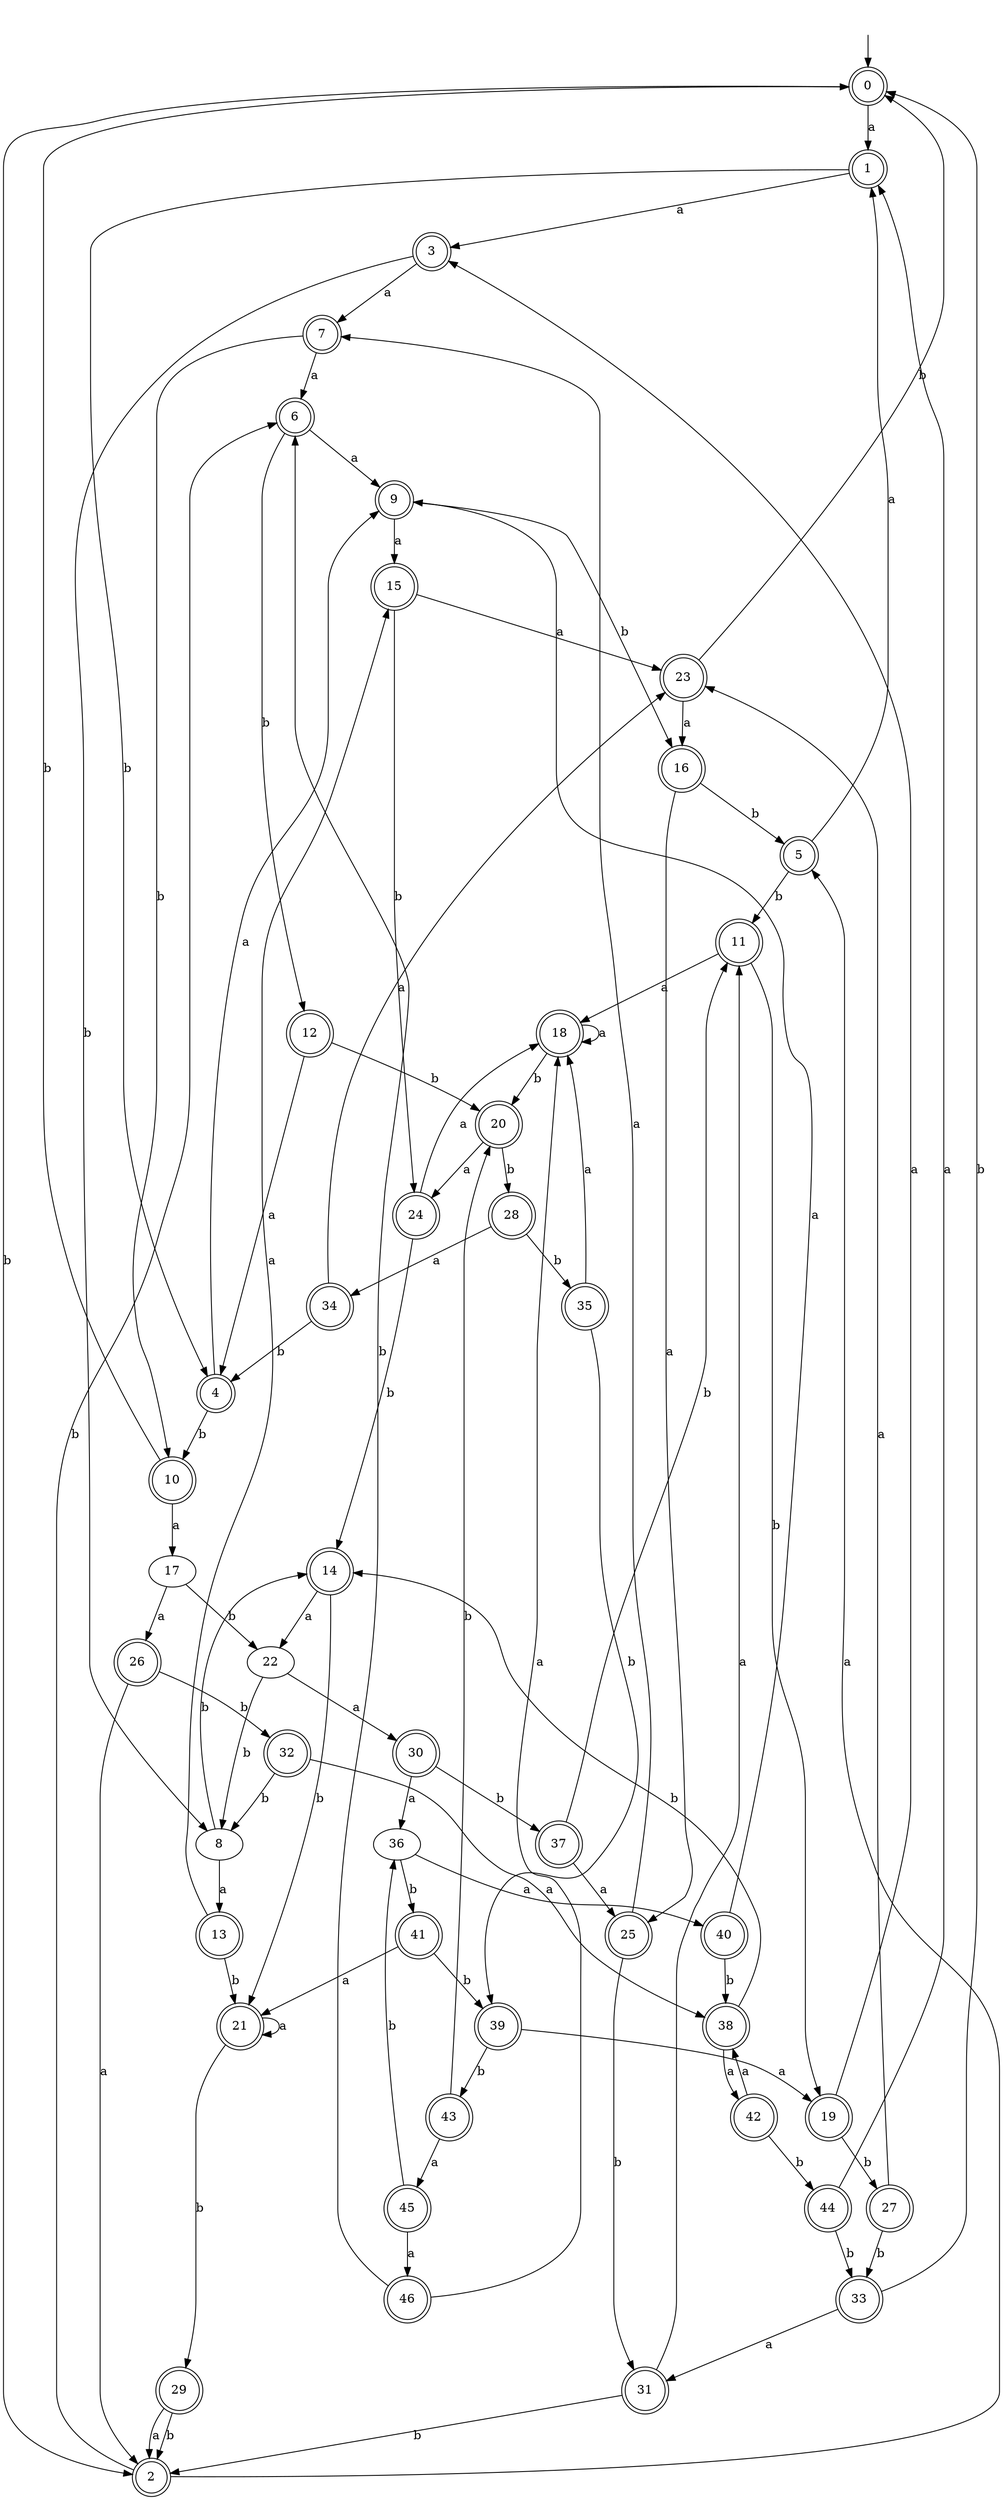 digraph RandomDFA {
  __start0 [label="", shape=none];
  __start0 -> 0 [label=""];
  0 [shape=circle] [shape=doublecircle]
  0 -> 1 [label="a"]
  0 -> 2 [label="b"]
  1 [shape=doublecircle]
  1 -> 3 [label="a"]
  1 -> 4 [label="b"]
  2 [shape=doublecircle]
  2 -> 5 [label="a"]
  2 -> 6 [label="b"]
  3 [shape=doublecircle]
  3 -> 7 [label="a"]
  3 -> 8 [label="b"]
  4 [shape=doublecircle]
  4 -> 9 [label="a"]
  4 -> 10 [label="b"]
  5 [shape=doublecircle]
  5 -> 1 [label="a"]
  5 -> 11 [label="b"]
  6 [shape=doublecircle]
  6 -> 9 [label="a"]
  6 -> 12 [label="b"]
  7 [shape=doublecircle]
  7 -> 6 [label="a"]
  7 -> 10 [label="b"]
  8
  8 -> 13 [label="a"]
  8 -> 14 [label="b"]
  9 [shape=doublecircle]
  9 -> 15 [label="a"]
  9 -> 16 [label="b"]
  10 [shape=doublecircle]
  10 -> 17 [label="a"]
  10 -> 0 [label="b"]
  11 [shape=doublecircle]
  11 -> 18 [label="a"]
  11 -> 19 [label="b"]
  12 [shape=doublecircle]
  12 -> 4 [label="a"]
  12 -> 20 [label="b"]
  13 [shape=doublecircle]
  13 -> 15 [label="a"]
  13 -> 21 [label="b"]
  14 [shape=doublecircle]
  14 -> 22 [label="a"]
  14 -> 21 [label="b"]
  15 [shape=doublecircle]
  15 -> 23 [label="a"]
  15 -> 24 [label="b"]
  16 [shape=doublecircle]
  16 -> 25 [label="a"]
  16 -> 5 [label="b"]
  17
  17 -> 26 [label="a"]
  17 -> 22 [label="b"]
  18 [shape=doublecircle]
  18 -> 18 [label="a"]
  18 -> 20 [label="b"]
  19 [shape=doublecircle]
  19 -> 3 [label="a"]
  19 -> 27 [label="b"]
  20 [shape=doublecircle]
  20 -> 24 [label="a"]
  20 -> 28 [label="b"]
  21 [shape=doublecircle]
  21 -> 21 [label="a"]
  21 -> 29 [label="b"]
  22
  22 -> 30 [label="a"]
  22 -> 8 [label="b"]
  23 [shape=doublecircle]
  23 -> 16 [label="a"]
  23 -> 0 [label="b"]
  24 [shape=doublecircle]
  24 -> 18 [label="a"]
  24 -> 14 [label="b"]
  25 [shape=doublecircle]
  25 -> 7 [label="a"]
  25 -> 31 [label="b"]
  26 [shape=doublecircle]
  26 -> 2 [label="a"]
  26 -> 32 [label="b"]
  27 [shape=doublecircle]
  27 -> 23 [label="a"]
  27 -> 33 [label="b"]
  28 [shape=doublecircle]
  28 -> 34 [label="a"]
  28 -> 35 [label="b"]
  29 [shape=doublecircle]
  29 -> 2 [label="a"]
  29 -> 2 [label="b"]
  30 [shape=doublecircle]
  30 -> 36 [label="a"]
  30 -> 37 [label="b"]
  31 [shape=doublecircle]
  31 -> 11 [label="a"]
  31 -> 2 [label="b"]
  32 [shape=doublecircle]
  32 -> 38 [label="a"]
  32 -> 8 [label="b"]
  33 [shape=doublecircle]
  33 -> 31 [label="a"]
  33 -> 0 [label="b"]
  34 [shape=doublecircle]
  34 -> 23 [label="a"]
  34 -> 4 [label="b"]
  35 [shape=doublecircle]
  35 -> 18 [label="a"]
  35 -> 39 [label="b"]
  36
  36 -> 40 [label="a"]
  36 -> 41 [label="b"]
  37 [shape=doublecircle]
  37 -> 25 [label="a"]
  37 -> 11 [label="b"]
  38 [shape=doublecircle]
  38 -> 42 [label="a"]
  38 -> 14 [label="b"]
  39 [shape=doublecircle]
  39 -> 19 [label="a"]
  39 -> 43 [label="b"]
  40 [shape=doublecircle]
  40 -> 9 [label="a"]
  40 -> 38 [label="b"]
  41 [shape=doublecircle]
  41 -> 21 [label="a"]
  41 -> 39 [label="b"]
  42 [shape=doublecircle]
  42 -> 38 [label="a"]
  42 -> 44 [label="b"]
  43 [shape=doublecircle]
  43 -> 45 [label="a"]
  43 -> 20 [label="b"]
  44 [shape=doublecircle]
  44 -> 1 [label="a"]
  44 -> 33 [label="b"]
  45 [shape=doublecircle]
  45 -> 46 [label="a"]
  45 -> 36 [label="b"]
  46 [shape=doublecircle]
  46 -> 18 [label="a"]
  46 -> 6 [label="b"]
}
